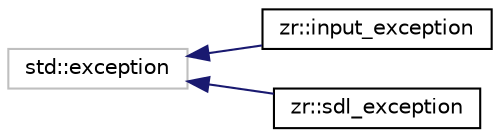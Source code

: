digraph "Graphical Class Hierarchy"
{
 // LATEX_PDF_SIZE
  edge [fontname="Helvetica",fontsize="10",labelfontname="Helvetica",labelfontsize="10"];
  node [fontname="Helvetica",fontsize="10",shape=record];
  rankdir="LR";
  Node0 [label="std::exception",height=0.2,width=0.4,color="grey75", fillcolor="white", style="filled",tooltip=" "];
  Node0 -> Node1 [dir="back",color="midnightblue",fontsize="10",style="solid",fontname="Helvetica"];
  Node1 [label="zr::input_exception",height=0.2,width=0.4,color="black", fillcolor="white", style="filled",URL="$structzr_1_1input__exception.html",tooltip="Class of exceptions dealing with input errors that occur in the codebase."];
  Node0 -> Node2 [dir="back",color="midnightblue",fontsize="10",style="solid",fontname="Helvetica"];
  Node2 [label="zr::sdl_exception",height=0.2,width=0.4,color="black", fillcolor="white", style="filled",URL="$structzr_1_1sdl__exception.html",tooltip="Class of exceptions which deals with errors that occur within the SDL codebase."];
}
